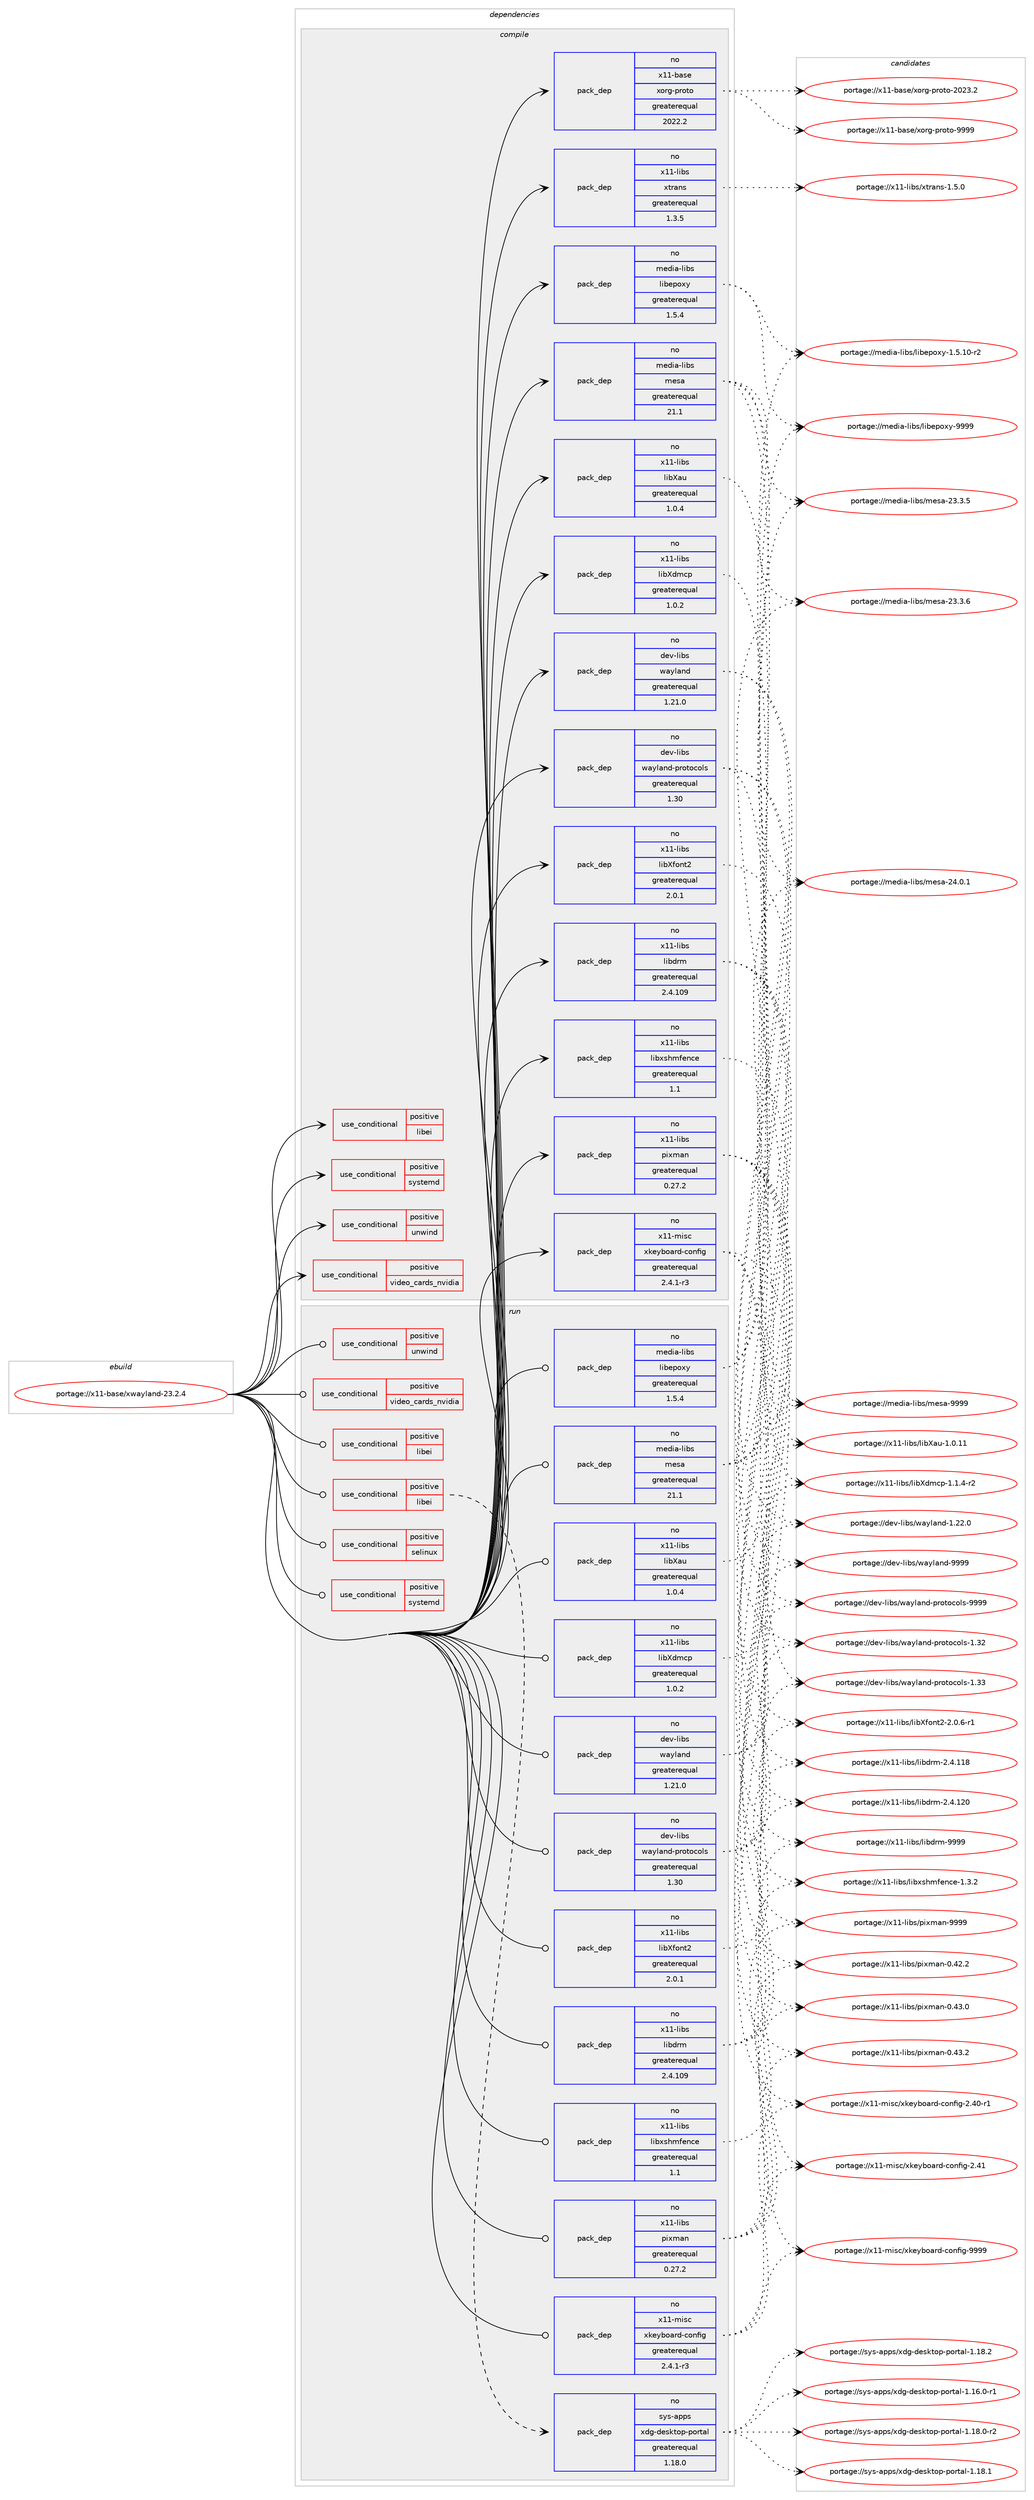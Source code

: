 digraph prolog {

# *************
# Graph options
# *************

newrank=true;
concentrate=true;
compound=true;
graph [rankdir=LR,fontname=Helvetica,fontsize=10,ranksep=1.5];#, ranksep=2.5, nodesep=0.2];
edge  [arrowhead=vee];
node  [fontname=Helvetica,fontsize=10];

# **********
# The ebuild
# **********

subgraph cluster_leftcol {
color=gray;
rank=same;
label=<<i>ebuild</i>>;
id [label="portage://x11-base/xwayland-23.2.4", color=red, width=4, href="../x11-base/xwayland-23.2.4.svg"];
}

# ****************
# The dependencies
# ****************

subgraph cluster_midcol {
color=gray;
label=<<i>dependencies</i>>;
subgraph cluster_compile {
fillcolor="#eeeeee";
style=filled;
label=<<i>compile</i>>;
subgraph cond17032 {
dependency25766 [label=<<TABLE BORDER="0" CELLBORDER="1" CELLSPACING="0" CELLPADDING="4"><TR><TD ROWSPAN="3" CELLPADDING="10">use_conditional</TD></TR><TR><TD>positive</TD></TR><TR><TD>libei</TD></TR></TABLE>>, shape=none, color=red];
# *** BEGIN UNKNOWN DEPENDENCY TYPE (TODO) ***
# dependency25766 -> package_dependency(portage://x11-base/xwayland-23.2.4,install,no,dev-libs,libei,none,[,,],[],[])
# *** END UNKNOWN DEPENDENCY TYPE (TODO) ***

}
id:e -> dependency25766:w [weight=20,style="solid",arrowhead="vee"];
subgraph cond17033 {
dependency25767 [label=<<TABLE BORDER="0" CELLBORDER="1" CELLSPACING="0" CELLPADDING="4"><TR><TD ROWSPAN="3" CELLPADDING="10">use_conditional</TD></TR><TR><TD>positive</TD></TR><TR><TD>systemd</TD></TR></TABLE>>, shape=none, color=red];
# *** BEGIN UNKNOWN DEPENDENCY TYPE (TODO) ***
# dependency25767 -> package_dependency(portage://x11-base/xwayland-23.2.4,install,no,sys-apps,systemd,none,[,,],[],[])
# *** END UNKNOWN DEPENDENCY TYPE (TODO) ***

}
id:e -> dependency25767:w [weight=20,style="solid",arrowhead="vee"];
subgraph cond17034 {
dependency25768 [label=<<TABLE BORDER="0" CELLBORDER="1" CELLSPACING="0" CELLPADDING="4"><TR><TD ROWSPAN="3" CELLPADDING="10">use_conditional</TD></TR><TR><TD>positive</TD></TR><TR><TD>unwind</TD></TR></TABLE>>, shape=none, color=red];
# *** BEGIN UNKNOWN DEPENDENCY TYPE (TODO) ***
# dependency25768 -> package_dependency(portage://x11-base/xwayland-23.2.4,install,no,sys-libs,libunwind,none,[,,],[],[])
# *** END UNKNOWN DEPENDENCY TYPE (TODO) ***

}
id:e -> dependency25768:w [weight=20,style="solid",arrowhead="vee"];
subgraph cond17035 {
dependency25769 [label=<<TABLE BORDER="0" CELLBORDER="1" CELLSPACING="0" CELLPADDING="4"><TR><TD ROWSPAN="3" CELLPADDING="10">use_conditional</TD></TR><TR><TD>positive</TD></TR><TR><TD>video_cards_nvidia</TD></TR></TABLE>>, shape=none, color=red];
# *** BEGIN UNKNOWN DEPENDENCY TYPE (TODO) ***
# dependency25769 -> package_dependency(portage://x11-base/xwayland-23.2.4,install,no,gui-libs,egl-wayland,none,[,,],[],[])
# *** END UNKNOWN DEPENDENCY TYPE (TODO) ***

}
id:e -> dependency25769:w [weight=20,style="solid",arrowhead="vee"];
# *** BEGIN UNKNOWN DEPENDENCY TYPE (TODO) ***
# id -> package_dependency(portage://x11-base/xwayland-23.2.4,install,no,dev-libs,libbsd,none,[,,],[],[])
# *** END UNKNOWN DEPENDENCY TYPE (TODO) ***

# *** BEGIN UNKNOWN DEPENDENCY TYPE (TODO) ***
# id -> package_dependency(portage://x11-base/xwayland-23.2.4,install,no,dev-libs,openssl,none,[,,],any_same_slot,[])
# *** END UNKNOWN DEPENDENCY TYPE (TODO) ***

subgraph pack8410 {
dependency25770 [label=<<TABLE BORDER="0" CELLBORDER="1" CELLSPACING="0" CELLPADDING="4" WIDTH="220"><TR><TD ROWSPAN="6" CELLPADDING="30">pack_dep</TD></TR><TR><TD WIDTH="110">no</TD></TR><TR><TD>dev-libs</TD></TR><TR><TD>wayland</TD></TR><TR><TD>greaterequal</TD></TR><TR><TD>1.21.0</TD></TR></TABLE>>, shape=none, color=blue];
}
id:e -> dependency25770:w [weight=20,style="solid",arrowhead="vee"];
subgraph pack8411 {
dependency25771 [label=<<TABLE BORDER="0" CELLBORDER="1" CELLSPACING="0" CELLPADDING="4" WIDTH="220"><TR><TD ROWSPAN="6" CELLPADDING="30">pack_dep</TD></TR><TR><TD WIDTH="110">no</TD></TR><TR><TD>dev-libs</TD></TR><TR><TD>wayland-protocols</TD></TR><TR><TD>greaterequal</TD></TR><TR><TD>1.30</TD></TR></TABLE>>, shape=none, color=blue];
}
id:e -> dependency25771:w [weight=20,style="solid",arrowhead="vee"];
# *** BEGIN UNKNOWN DEPENDENCY TYPE (TODO) ***
# id -> package_dependency(portage://x11-base/xwayland-23.2.4,install,no,media-fonts,font-util,none,[,,],[],[])
# *** END UNKNOWN DEPENDENCY TYPE (TODO) ***

subgraph pack8412 {
dependency25772 [label=<<TABLE BORDER="0" CELLBORDER="1" CELLSPACING="0" CELLPADDING="4" WIDTH="220"><TR><TD ROWSPAN="6" CELLPADDING="30">pack_dep</TD></TR><TR><TD WIDTH="110">no</TD></TR><TR><TD>media-libs</TD></TR><TR><TD>libepoxy</TD></TR><TR><TD>greaterequal</TD></TR><TR><TD>1.5.4</TD></TR></TABLE>>, shape=none, color=blue];
}
id:e -> dependency25772:w [weight=20,style="solid",arrowhead="vee"];
# *** BEGIN UNKNOWN DEPENDENCY TYPE (TODO) ***
# id -> package_dependency(portage://x11-base/xwayland-23.2.4,install,no,media-libs,libglvnd,none,[,,],[],[use(enable(X),none)])
# *** END UNKNOWN DEPENDENCY TYPE (TODO) ***

subgraph pack8413 {
dependency25773 [label=<<TABLE BORDER="0" CELLBORDER="1" CELLSPACING="0" CELLPADDING="4" WIDTH="220"><TR><TD ROWSPAN="6" CELLPADDING="30">pack_dep</TD></TR><TR><TD WIDTH="110">no</TD></TR><TR><TD>media-libs</TD></TR><TR><TD>mesa</TD></TR><TR><TD>greaterequal</TD></TR><TR><TD>21.1</TD></TR></TABLE>>, shape=none, color=blue];
}
id:e -> dependency25773:w [weight=20,style="solid",arrowhead="vee"];
subgraph pack8414 {
dependency25774 [label=<<TABLE BORDER="0" CELLBORDER="1" CELLSPACING="0" CELLPADDING="4" WIDTH="220"><TR><TD ROWSPAN="6" CELLPADDING="30">pack_dep</TD></TR><TR><TD WIDTH="110">no</TD></TR><TR><TD>x11-base</TD></TR><TR><TD>xorg-proto</TD></TR><TR><TD>greaterequal</TD></TR><TR><TD>2022.2</TD></TR></TABLE>>, shape=none, color=blue];
}
id:e -> dependency25774:w [weight=20,style="solid",arrowhead="vee"];
subgraph pack8415 {
dependency25775 [label=<<TABLE BORDER="0" CELLBORDER="1" CELLSPACING="0" CELLPADDING="4" WIDTH="220"><TR><TD ROWSPAN="6" CELLPADDING="30">pack_dep</TD></TR><TR><TD WIDTH="110">no</TD></TR><TR><TD>x11-libs</TD></TR><TR><TD>libXau</TD></TR><TR><TD>greaterequal</TD></TR><TR><TD>1.0.4</TD></TR></TABLE>>, shape=none, color=blue];
}
id:e -> dependency25775:w [weight=20,style="solid",arrowhead="vee"];
subgraph pack8416 {
dependency25776 [label=<<TABLE BORDER="0" CELLBORDER="1" CELLSPACING="0" CELLPADDING="4" WIDTH="220"><TR><TD ROWSPAN="6" CELLPADDING="30">pack_dep</TD></TR><TR><TD WIDTH="110">no</TD></TR><TR><TD>x11-libs</TD></TR><TR><TD>libXdmcp</TD></TR><TR><TD>greaterequal</TD></TR><TR><TD>1.0.2</TD></TR></TABLE>>, shape=none, color=blue];
}
id:e -> dependency25776:w [weight=20,style="solid",arrowhead="vee"];
subgraph pack8417 {
dependency25777 [label=<<TABLE BORDER="0" CELLBORDER="1" CELLSPACING="0" CELLPADDING="4" WIDTH="220"><TR><TD ROWSPAN="6" CELLPADDING="30">pack_dep</TD></TR><TR><TD WIDTH="110">no</TD></TR><TR><TD>x11-libs</TD></TR><TR><TD>libXfont2</TD></TR><TR><TD>greaterequal</TD></TR><TR><TD>2.0.1</TD></TR></TABLE>>, shape=none, color=blue];
}
id:e -> dependency25777:w [weight=20,style="solid",arrowhead="vee"];
subgraph pack8418 {
dependency25778 [label=<<TABLE BORDER="0" CELLBORDER="1" CELLSPACING="0" CELLPADDING="4" WIDTH="220"><TR><TD ROWSPAN="6" CELLPADDING="30">pack_dep</TD></TR><TR><TD WIDTH="110">no</TD></TR><TR><TD>x11-libs</TD></TR><TR><TD>libdrm</TD></TR><TR><TD>greaterequal</TD></TR><TR><TD>2.4.109</TD></TR></TABLE>>, shape=none, color=blue];
}
id:e -> dependency25778:w [weight=20,style="solid",arrowhead="vee"];
# *** BEGIN UNKNOWN DEPENDENCY TYPE (TODO) ***
# id -> package_dependency(portage://x11-base/xwayland-23.2.4,install,no,x11-libs,libxcvt,none,[,,],[],[])
# *** END UNKNOWN DEPENDENCY TYPE (TODO) ***

# *** BEGIN UNKNOWN DEPENDENCY TYPE (TODO) ***
# id -> package_dependency(portage://x11-base/xwayland-23.2.4,install,no,x11-libs,libxkbfile,none,[,,],[],[])
# *** END UNKNOWN DEPENDENCY TYPE (TODO) ***

subgraph pack8419 {
dependency25779 [label=<<TABLE BORDER="0" CELLBORDER="1" CELLSPACING="0" CELLPADDING="4" WIDTH="220"><TR><TD ROWSPAN="6" CELLPADDING="30">pack_dep</TD></TR><TR><TD WIDTH="110">no</TD></TR><TR><TD>x11-libs</TD></TR><TR><TD>libxshmfence</TD></TR><TR><TD>greaterequal</TD></TR><TR><TD>1.1</TD></TR></TABLE>>, shape=none, color=blue];
}
id:e -> dependency25779:w [weight=20,style="solid",arrowhead="vee"];
subgraph pack8420 {
dependency25780 [label=<<TABLE BORDER="0" CELLBORDER="1" CELLSPACING="0" CELLPADDING="4" WIDTH="220"><TR><TD ROWSPAN="6" CELLPADDING="30">pack_dep</TD></TR><TR><TD WIDTH="110">no</TD></TR><TR><TD>x11-libs</TD></TR><TR><TD>pixman</TD></TR><TR><TD>greaterequal</TD></TR><TR><TD>0.27.2</TD></TR></TABLE>>, shape=none, color=blue];
}
id:e -> dependency25780:w [weight=20,style="solid",arrowhead="vee"];
subgraph pack8421 {
dependency25781 [label=<<TABLE BORDER="0" CELLBORDER="1" CELLSPACING="0" CELLPADDING="4" WIDTH="220"><TR><TD ROWSPAN="6" CELLPADDING="30">pack_dep</TD></TR><TR><TD WIDTH="110">no</TD></TR><TR><TD>x11-libs</TD></TR><TR><TD>xtrans</TD></TR><TR><TD>greaterequal</TD></TR><TR><TD>1.3.5</TD></TR></TABLE>>, shape=none, color=blue];
}
id:e -> dependency25781:w [weight=20,style="solid",arrowhead="vee"];
subgraph pack8422 {
dependency25782 [label=<<TABLE BORDER="0" CELLBORDER="1" CELLSPACING="0" CELLPADDING="4" WIDTH="220"><TR><TD ROWSPAN="6" CELLPADDING="30">pack_dep</TD></TR><TR><TD WIDTH="110">no</TD></TR><TR><TD>x11-misc</TD></TR><TR><TD>xkeyboard-config</TD></TR><TR><TD>greaterequal</TD></TR><TR><TD>2.4.1-r3</TD></TR></TABLE>>, shape=none, color=blue];
}
id:e -> dependency25782:w [weight=20,style="solid",arrowhead="vee"];
}
subgraph cluster_compileandrun {
fillcolor="#eeeeee";
style=filled;
label=<<i>compile and run</i>>;
}
subgraph cluster_run {
fillcolor="#eeeeee";
style=filled;
label=<<i>run</i>>;
subgraph cond17036 {
dependency25783 [label=<<TABLE BORDER="0" CELLBORDER="1" CELLSPACING="0" CELLPADDING="4"><TR><TD ROWSPAN="3" CELLPADDING="10">use_conditional</TD></TR><TR><TD>positive</TD></TR><TR><TD>libei</TD></TR></TABLE>>, shape=none, color=red];
# *** BEGIN UNKNOWN DEPENDENCY TYPE (TODO) ***
# dependency25783 -> package_dependency(portage://x11-base/xwayland-23.2.4,run,no,dev-libs,libei,none,[,,],[],[])
# *** END UNKNOWN DEPENDENCY TYPE (TODO) ***

}
id:e -> dependency25783:w [weight=20,style="solid",arrowhead="odot"];
subgraph cond17037 {
dependency25784 [label=<<TABLE BORDER="0" CELLBORDER="1" CELLSPACING="0" CELLPADDING="4"><TR><TD ROWSPAN="3" CELLPADDING="10">use_conditional</TD></TR><TR><TD>positive</TD></TR><TR><TD>libei</TD></TR></TABLE>>, shape=none, color=red];
subgraph pack8423 {
dependency25785 [label=<<TABLE BORDER="0" CELLBORDER="1" CELLSPACING="0" CELLPADDING="4" WIDTH="220"><TR><TD ROWSPAN="6" CELLPADDING="30">pack_dep</TD></TR><TR><TD WIDTH="110">no</TD></TR><TR><TD>sys-apps</TD></TR><TR><TD>xdg-desktop-portal</TD></TR><TR><TD>greaterequal</TD></TR><TR><TD>1.18.0</TD></TR></TABLE>>, shape=none, color=blue];
}
dependency25784:e -> dependency25785:w [weight=20,style="dashed",arrowhead="vee"];
}
id:e -> dependency25784:w [weight=20,style="solid",arrowhead="odot"];
subgraph cond17038 {
dependency25786 [label=<<TABLE BORDER="0" CELLBORDER="1" CELLSPACING="0" CELLPADDING="4"><TR><TD ROWSPAN="3" CELLPADDING="10">use_conditional</TD></TR><TR><TD>positive</TD></TR><TR><TD>selinux</TD></TR></TABLE>>, shape=none, color=red];
# *** BEGIN UNKNOWN DEPENDENCY TYPE (TODO) ***
# dependency25786 -> package_dependency(portage://x11-base/xwayland-23.2.4,run,no,sec-policy,selinux-xserver,none,[,,],[],[])
# *** END UNKNOWN DEPENDENCY TYPE (TODO) ***

}
id:e -> dependency25786:w [weight=20,style="solid",arrowhead="odot"];
subgraph cond17039 {
dependency25787 [label=<<TABLE BORDER="0" CELLBORDER="1" CELLSPACING="0" CELLPADDING="4"><TR><TD ROWSPAN="3" CELLPADDING="10">use_conditional</TD></TR><TR><TD>positive</TD></TR><TR><TD>systemd</TD></TR></TABLE>>, shape=none, color=red];
# *** BEGIN UNKNOWN DEPENDENCY TYPE (TODO) ***
# dependency25787 -> package_dependency(portage://x11-base/xwayland-23.2.4,run,no,sys-apps,systemd,none,[,,],[],[])
# *** END UNKNOWN DEPENDENCY TYPE (TODO) ***

}
id:e -> dependency25787:w [weight=20,style="solid",arrowhead="odot"];
subgraph cond17040 {
dependency25788 [label=<<TABLE BORDER="0" CELLBORDER="1" CELLSPACING="0" CELLPADDING="4"><TR><TD ROWSPAN="3" CELLPADDING="10">use_conditional</TD></TR><TR><TD>positive</TD></TR><TR><TD>unwind</TD></TR></TABLE>>, shape=none, color=red];
# *** BEGIN UNKNOWN DEPENDENCY TYPE (TODO) ***
# dependency25788 -> package_dependency(portage://x11-base/xwayland-23.2.4,run,no,sys-libs,libunwind,none,[,,],[],[])
# *** END UNKNOWN DEPENDENCY TYPE (TODO) ***

}
id:e -> dependency25788:w [weight=20,style="solid",arrowhead="odot"];
subgraph cond17041 {
dependency25789 [label=<<TABLE BORDER="0" CELLBORDER="1" CELLSPACING="0" CELLPADDING="4"><TR><TD ROWSPAN="3" CELLPADDING="10">use_conditional</TD></TR><TR><TD>positive</TD></TR><TR><TD>video_cards_nvidia</TD></TR></TABLE>>, shape=none, color=red];
# *** BEGIN UNKNOWN DEPENDENCY TYPE (TODO) ***
# dependency25789 -> package_dependency(portage://x11-base/xwayland-23.2.4,run,no,gui-libs,egl-wayland,none,[,,],[],[])
# *** END UNKNOWN DEPENDENCY TYPE (TODO) ***

}
id:e -> dependency25789:w [weight=20,style="solid",arrowhead="odot"];
# *** BEGIN UNKNOWN DEPENDENCY TYPE (TODO) ***
# id -> package_dependency(portage://x11-base/xwayland-23.2.4,run,no,dev-libs,libbsd,none,[,,],[],[])
# *** END UNKNOWN DEPENDENCY TYPE (TODO) ***

# *** BEGIN UNKNOWN DEPENDENCY TYPE (TODO) ***
# id -> package_dependency(portage://x11-base/xwayland-23.2.4,run,no,dev-libs,openssl,none,[,,],any_same_slot,[])
# *** END UNKNOWN DEPENDENCY TYPE (TODO) ***

subgraph pack8424 {
dependency25790 [label=<<TABLE BORDER="0" CELLBORDER="1" CELLSPACING="0" CELLPADDING="4" WIDTH="220"><TR><TD ROWSPAN="6" CELLPADDING="30">pack_dep</TD></TR><TR><TD WIDTH="110">no</TD></TR><TR><TD>dev-libs</TD></TR><TR><TD>wayland</TD></TR><TR><TD>greaterequal</TD></TR><TR><TD>1.21.0</TD></TR></TABLE>>, shape=none, color=blue];
}
id:e -> dependency25790:w [weight=20,style="solid",arrowhead="odot"];
subgraph pack8425 {
dependency25791 [label=<<TABLE BORDER="0" CELLBORDER="1" CELLSPACING="0" CELLPADDING="4" WIDTH="220"><TR><TD ROWSPAN="6" CELLPADDING="30">pack_dep</TD></TR><TR><TD WIDTH="110">no</TD></TR><TR><TD>dev-libs</TD></TR><TR><TD>wayland-protocols</TD></TR><TR><TD>greaterequal</TD></TR><TR><TD>1.30</TD></TR></TABLE>>, shape=none, color=blue];
}
id:e -> dependency25791:w [weight=20,style="solid",arrowhead="odot"];
# *** BEGIN UNKNOWN DEPENDENCY TYPE (TODO) ***
# id -> package_dependency(portage://x11-base/xwayland-23.2.4,run,no,media-fonts,font-util,none,[,,],[],[])
# *** END UNKNOWN DEPENDENCY TYPE (TODO) ***

subgraph pack8426 {
dependency25792 [label=<<TABLE BORDER="0" CELLBORDER="1" CELLSPACING="0" CELLPADDING="4" WIDTH="220"><TR><TD ROWSPAN="6" CELLPADDING="30">pack_dep</TD></TR><TR><TD WIDTH="110">no</TD></TR><TR><TD>media-libs</TD></TR><TR><TD>libepoxy</TD></TR><TR><TD>greaterequal</TD></TR><TR><TD>1.5.4</TD></TR></TABLE>>, shape=none, color=blue];
}
id:e -> dependency25792:w [weight=20,style="solid",arrowhead="odot"];
# *** BEGIN UNKNOWN DEPENDENCY TYPE (TODO) ***
# id -> package_dependency(portage://x11-base/xwayland-23.2.4,run,no,media-libs,libglvnd,none,[,,],[],[use(enable(X),none)])
# *** END UNKNOWN DEPENDENCY TYPE (TODO) ***

subgraph pack8427 {
dependency25793 [label=<<TABLE BORDER="0" CELLBORDER="1" CELLSPACING="0" CELLPADDING="4" WIDTH="220"><TR><TD ROWSPAN="6" CELLPADDING="30">pack_dep</TD></TR><TR><TD WIDTH="110">no</TD></TR><TR><TD>media-libs</TD></TR><TR><TD>mesa</TD></TR><TR><TD>greaterequal</TD></TR><TR><TD>21.1</TD></TR></TABLE>>, shape=none, color=blue];
}
id:e -> dependency25793:w [weight=20,style="solid",arrowhead="odot"];
# *** BEGIN UNKNOWN DEPENDENCY TYPE (TODO) ***
# id -> package_dependency(portage://x11-base/xwayland-23.2.4,run,no,x11-apps,xkbcomp,none,[,,],[],[])
# *** END UNKNOWN DEPENDENCY TYPE (TODO) ***

subgraph pack8428 {
dependency25794 [label=<<TABLE BORDER="0" CELLBORDER="1" CELLSPACING="0" CELLPADDING="4" WIDTH="220"><TR><TD ROWSPAN="6" CELLPADDING="30">pack_dep</TD></TR><TR><TD WIDTH="110">no</TD></TR><TR><TD>x11-libs</TD></TR><TR><TD>libXau</TD></TR><TR><TD>greaterequal</TD></TR><TR><TD>1.0.4</TD></TR></TABLE>>, shape=none, color=blue];
}
id:e -> dependency25794:w [weight=20,style="solid",arrowhead="odot"];
subgraph pack8429 {
dependency25795 [label=<<TABLE BORDER="0" CELLBORDER="1" CELLSPACING="0" CELLPADDING="4" WIDTH="220"><TR><TD ROWSPAN="6" CELLPADDING="30">pack_dep</TD></TR><TR><TD WIDTH="110">no</TD></TR><TR><TD>x11-libs</TD></TR><TR><TD>libXdmcp</TD></TR><TR><TD>greaterequal</TD></TR><TR><TD>1.0.2</TD></TR></TABLE>>, shape=none, color=blue];
}
id:e -> dependency25795:w [weight=20,style="solid",arrowhead="odot"];
subgraph pack8430 {
dependency25796 [label=<<TABLE BORDER="0" CELLBORDER="1" CELLSPACING="0" CELLPADDING="4" WIDTH="220"><TR><TD ROWSPAN="6" CELLPADDING="30">pack_dep</TD></TR><TR><TD WIDTH="110">no</TD></TR><TR><TD>x11-libs</TD></TR><TR><TD>libXfont2</TD></TR><TR><TD>greaterequal</TD></TR><TR><TD>2.0.1</TD></TR></TABLE>>, shape=none, color=blue];
}
id:e -> dependency25796:w [weight=20,style="solid",arrowhead="odot"];
subgraph pack8431 {
dependency25797 [label=<<TABLE BORDER="0" CELLBORDER="1" CELLSPACING="0" CELLPADDING="4" WIDTH="220"><TR><TD ROWSPAN="6" CELLPADDING="30">pack_dep</TD></TR><TR><TD WIDTH="110">no</TD></TR><TR><TD>x11-libs</TD></TR><TR><TD>libdrm</TD></TR><TR><TD>greaterequal</TD></TR><TR><TD>2.4.109</TD></TR></TABLE>>, shape=none, color=blue];
}
id:e -> dependency25797:w [weight=20,style="solid",arrowhead="odot"];
# *** BEGIN UNKNOWN DEPENDENCY TYPE (TODO) ***
# id -> package_dependency(portage://x11-base/xwayland-23.2.4,run,no,x11-libs,libxcvt,none,[,,],[],[])
# *** END UNKNOWN DEPENDENCY TYPE (TODO) ***

# *** BEGIN UNKNOWN DEPENDENCY TYPE (TODO) ***
# id -> package_dependency(portage://x11-base/xwayland-23.2.4,run,no,x11-libs,libxkbfile,none,[,,],[],[])
# *** END UNKNOWN DEPENDENCY TYPE (TODO) ***

subgraph pack8432 {
dependency25798 [label=<<TABLE BORDER="0" CELLBORDER="1" CELLSPACING="0" CELLPADDING="4" WIDTH="220"><TR><TD ROWSPAN="6" CELLPADDING="30">pack_dep</TD></TR><TR><TD WIDTH="110">no</TD></TR><TR><TD>x11-libs</TD></TR><TR><TD>libxshmfence</TD></TR><TR><TD>greaterequal</TD></TR><TR><TD>1.1</TD></TR></TABLE>>, shape=none, color=blue];
}
id:e -> dependency25798:w [weight=20,style="solid",arrowhead="odot"];
subgraph pack8433 {
dependency25799 [label=<<TABLE BORDER="0" CELLBORDER="1" CELLSPACING="0" CELLPADDING="4" WIDTH="220"><TR><TD ROWSPAN="6" CELLPADDING="30">pack_dep</TD></TR><TR><TD WIDTH="110">no</TD></TR><TR><TD>x11-libs</TD></TR><TR><TD>pixman</TD></TR><TR><TD>greaterequal</TD></TR><TR><TD>0.27.2</TD></TR></TABLE>>, shape=none, color=blue];
}
id:e -> dependency25799:w [weight=20,style="solid",arrowhead="odot"];
subgraph pack8434 {
dependency25800 [label=<<TABLE BORDER="0" CELLBORDER="1" CELLSPACING="0" CELLPADDING="4" WIDTH="220"><TR><TD ROWSPAN="6" CELLPADDING="30">pack_dep</TD></TR><TR><TD WIDTH="110">no</TD></TR><TR><TD>x11-misc</TD></TR><TR><TD>xkeyboard-config</TD></TR><TR><TD>greaterequal</TD></TR><TR><TD>2.4.1-r3</TD></TR></TABLE>>, shape=none, color=blue];
}
id:e -> dependency25800:w [weight=20,style="solid",arrowhead="odot"];
}
}

# **************
# The candidates
# **************

subgraph cluster_choices {
rank=same;
color=gray;
label=<<i>candidates</i>>;

subgraph choice8410 {
color=black;
nodesep=1;
choice100101118451081059811547119971211089711010045494650504648 [label="portage://dev-libs/wayland-1.22.0", color=red, width=4,href="../dev-libs/wayland-1.22.0.svg"];
choice10010111845108105981154711997121108971101004557575757 [label="portage://dev-libs/wayland-9999", color=red, width=4,href="../dev-libs/wayland-9999.svg"];
dependency25770:e -> choice100101118451081059811547119971211089711010045494650504648:w [style=dotted,weight="100"];
dependency25770:e -> choice10010111845108105981154711997121108971101004557575757:w [style=dotted,weight="100"];
}
subgraph choice8411 {
color=black;
nodesep=1;
choice100101118451081059811547119971211089711010045112114111116111991111081154549465150 [label="portage://dev-libs/wayland-protocols-1.32", color=red, width=4,href="../dev-libs/wayland-protocols-1.32.svg"];
choice100101118451081059811547119971211089711010045112114111116111991111081154549465151 [label="portage://dev-libs/wayland-protocols-1.33", color=red, width=4,href="../dev-libs/wayland-protocols-1.33.svg"];
choice100101118451081059811547119971211089711010045112114111116111991111081154557575757 [label="portage://dev-libs/wayland-protocols-9999", color=red, width=4,href="../dev-libs/wayland-protocols-9999.svg"];
dependency25771:e -> choice100101118451081059811547119971211089711010045112114111116111991111081154549465150:w [style=dotted,weight="100"];
dependency25771:e -> choice100101118451081059811547119971211089711010045112114111116111991111081154549465151:w [style=dotted,weight="100"];
dependency25771:e -> choice100101118451081059811547119971211089711010045112114111116111991111081154557575757:w [style=dotted,weight="100"];
}
subgraph choice8412 {
color=black;
nodesep=1;
choice1091011001059745108105981154710810598101112111120121454946534649484511450 [label="portage://media-libs/libepoxy-1.5.10-r2", color=red, width=4,href="../media-libs/libepoxy-1.5.10-r2.svg"];
choice10910110010597451081059811547108105981011121111201214557575757 [label="portage://media-libs/libepoxy-9999", color=red, width=4,href="../media-libs/libepoxy-9999.svg"];
dependency25772:e -> choice1091011001059745108105981154710810598101112111120121454946534649484511450:w [style=dotted,weight="100"];
dependency25772:e -> choice10910110010597451081059811547108105981011121111201214557575757:w [style=dotted,weight="100"];
}
subgraph choice8413 {
color=black;
nodesep=1;
choice109101100105974510810598115471091011159745505146514653 [label="portage://media-libs/mesa-23.3.5", color=red, width=4,href="../media-libs/mesa-23.3.5.svg"];
choice109101100105974510810598115471091011159745505146514654 [label="portage://media-libs/mesa-23.3.6", color=red, width=4,href="../media-libs/mesa-23.3.6.svg"];
choice109101100105974510810598115471091011159745505246484649 [label="portage://media-libs/mesa-24.0.1", color=red, width=4,href="../media-libs/mesa-24.0.1.svg"];
choice10910110010597451081059811547109101115974557575757 [label="portage://media-libs/mesa-9999", color=red, width=4,href="../media-libs/mesa-9999.svg"];
dependency25773:e -> choice109101100105974510810598115471091011159745505146514653:w [style=dotted,weight="100"];
dependency25773:e -> choice109101100105974510810598115471091011159745505146514654:w [style=dotted,weight="100"];
dependency25773:e -> choice109101100105974510810598115471091011159745505246484649:w [style=dotted,weight="100"];
dependency25773:e -> choice10910110010597451081059811547109101115974557575757:w [style=dotted,weight="100"];
}
subgraph choice8414 {
color=black;
nodesep=1;
choice1204949459897115101471201111141034511211411111611145504850514650 [label="portage://x11-base/xorg-proto-2023.2", color=red, width=4,href="../x11-base/xorg-proto-2023.2.svg"];
choice120494945989711510147120111114103451121141111161114557575757 [label="portage://x11-base/xorg-proto-9999", color=red, width=4,href="../x11-base/xorg-proto-9999.svg"];
dependency25774:e -> choice1204949459897115101471201111141034511211411111611145504850514650:w [style=dotted,weight="100"];
dependency25774:e -> choice120494945989711510147120111114103451121141111161114557575757:w [style=dotted,weight="100"];
}
subgraph choice8415 {
color=black;
nodesep=1;
choice120494945108105981154710810598889711745494648464949 [label="portage://x11-libs/libXau-1.0.11", color=red, width=4,href="../x11-libs/libXau-1.0.11.svg"];
dependency25775:e -> choice120494945108105981154710810598889711745494648464949:w [style=dotted,weight="100"];
}
subgraph choice8416 {
color=black;
nodesep=1;
choice12049494510810598115471081059888100109991124549464946524511450 [label="portage://x11-libs/libXdmcp-1.1.4-r2", color=red, width=4,href="../x11-libs/libXdmcp-1.1.4-r2.svg"];
dependency25776:e -> choice12049494510810598115471081059888100109991124549464946524511450:w [style=dotted,weight="100"];
}
subgraph choice8417 {
color=black;
nodesep=1;
choice12049494510810598115471081059888102111110116504550464846544511449 [label="portage://x11-libs/libXfont2-2.0.6-r1", color=red, width=4,href="../x11-libs/libXfont2-2.0.6-r1.svg"];
dependency25777:e -> choice12049494510810598115471081059888102111110116504550464846544511449:w [style=dotted,weight="100"];
}
subgraph choice8418 {
color=black;
nodesep=1;
choice1204949451081059811547108105981001141094550465246494956 [label="portage://x11-libs/libdrm-2.4.118", color=red, width=4,href="../x11-libs/libdrm-2.4.118.svg"];
choice1204949451081059811547108105981001141094550465246495048 [label="portage://x11-libs/libdrm-2.4.120", color=red, width=4,href="../x11-libs/libdrm-2.4.120.svg"];
choice1204949451081059811547108105981001141094557575757 [label="portage://x11-libs/libdrm-9999", color=red, width=4,href="../x11-libs/libdrm-9999.svg"];
dependency25778:e -> choice1204949451081059811547108105981001141094550465246494956:w [style=dotted,weight="100"];
dependency25778:e -> choice1204949451081059811547108105981001141094550465246495048:w [style=dotted,weight="100"];
dependency25778:e -> choice1204949451081059811547108105981001141094557575757:w [style=dotted,weight="100"];
}
subgraph choice8419 {
color=black;
nodesep=1;
choice12049494510810598115471081059812011510410910210111099101454946514650 [label="portage://x11-libs/libxshmfence-1.3.2", color=red, width=4,href="../x11-libs/libxshmfence-1.3.2.svg"];
dependency25779:e -> choice12049494510810598115471081059812011510410910210111099101454946514650:w [style=dotted,weight="100"];
}
subgraph choice8420 {
color=black;
nodesep=1;
choice12049494510810598115471121051201099711045484652504650 [label="portage://x11-libs/pixman-0.42.2", color=red, width=4,href="../x11-libs/pixman-0.42.2.svg"];
choice12049494510810598115471121051201099711045484652514648 [label="portage://x11-libs/pixman-0.43.0", color=red, width=4,href="../x11-libs/pixman-0.43.0.svg"];
choice12049494510810598115471121051201099711045484652514650 [label="portage://x11-libs/pixman-0.43.2", color=red, width=4,href="../x11-libs/pixman-0.43.2.svg"];
choice1204949451081059811547112105120109971104557575757 [label="portage://x11-libs/pixman-9999", color=red, width=4,href="../x11-libs/pixman-9999.svg"];
dependency25780:e -> choice12049494510810598115471121051201099711045484652504650:w [style=dotted,weight="100"];
dependency25780:e -> choice12049494510810598115471121051201099711045484652514648:w [style=dotted,weight="100"];
dependency25780:e -> choice12049494510810598115471121051201099711045484652514650:w [style=dotted,weight="100"];
dependency25780:e -> choice1204949451081059811547112105120109971104557575757:w [style=dotted,weight="100"];
}
subgraph choice8421 {
color=black;
nodesep=1;
choice120494945108105981154712011611497110115454946534648 [label="portage://x11-libs/xtrans-1.5.0", color=red, width=4,href="../x11-libs/xtrans-1.5.0.svg"];
dependency25781:e -> choice120494945108105981154712011611497110115454946534648:w [style=dotted,weight="100"];
}
subgraph choice8422 {
color=black;
nodesep=1;
choice12049494510910511599471201071011219811197114100459911111010210510345504652484511449 [label="portage://x11-misc/xkeyboard-config-2.40-r1", color=red, width=4,href="../x11-misc/xkeyboard-config-2.40-r1.svg"];
choice1204949451091051159947120107101121981119711410045991111101021051034550465249 [label="portage://x11-misc/xkeyboard-config-2.41", color=red, width=4,href="../x11-misc/xkeyboard-config-2.41.svg"];
choice1204949451091051159947120107101121981119711410045991111101021051034557575757 [label="portage://x11-misc/xkeyboard-config-9999", color=red, width=4,href="../x11-misc/xkeyboard-config-9999.svg"];
dependency25782:e -> choice12049494510910511599471201071011219811197114100459911111010210510345504652484511449:w [style=dotted,weight="100"];
dependency25782:e -> choice1204949451091051159947120107101121981119711410045991111101021051034550465249:w [style=dotted,weight="100"];
dependency25782:e -> choice1204949451091051159947120107101121981119711410045991111101021051034557575757:w [style=dotted,weight="100"];
}
subgraph choice8423 {
color=black;
nodesep=1;
choice115121115459711211211547120100103451001011151071161111124511211111411697108454946495446484511449 [label="portage://sys-apps/xdg-desktop-portal-1.16.0-r1", color=red, width=4,href="../sys-apps/xdg-desktop-portal-1.16.0-r1.svg"];
choice115121115459711211211547120100103451001011151071161111124511211111411697108454946495646484511450 [label="portage://sys-apps/xdg-desktop-portal-1.18.0-r2", color=red, width=4,href="../sys-apps/xdg-desktop-portal-1.18.0-r2.svg"];
choice11512111545971121121154712010010345100101115107116111112451121111141169710845494649564649 [label="portage://sys-apps/xdg-desktop-portal-1.18.1", color=red, width=4,href="../sys-apps/xdg-desktop-portal-1.18.1.svg"];
choice11512111545971121121154712010010345100101115107116111112451121111141169710845494649564650 [label="portage://sys-apps/xdg-desktop-portal-1.18.2", color=red, width=4,href="../sys-apps/xdg-desktop-portal-1.18.2.svg"];
dependency25785:e -> choice115121115459711211211547120100103451001011151071161111124511211111411697108454946495446484511449:w [style=dotted,weight="100"];
dependency25785:e -> choice115121115459711211211547120100103451001011151071161111124511211111411697108454946495646484511450:w [style=dotted,weight="100"];
dependency25785:e -> choice11512111545971121121154712010010345100101115107116111112451121111141169710845494649564649:w [style=dotted,weight="100"];
dependency25785:e -> choice11512111545971121121154712010010345100101115107116111112451121111141169710845494649564650:w [style=dotted,weight="100"];
}
subgraph choice8424 {
color=black;
nodesep=1;
choice100101118451081059811547119971211089711010045494650504648 [label="portage://dev-libs/wayland-1.22.0", color=red, width=4,href="../dev-libs/wayland-1.22.0.svg"];
choice10010111845108105981154711997121108971101004557575757 [label="portage://dev-libs/wayland-9999", color=red, width=4,href="../dev-libs/wayland-9999.svg"];
dependency25790:e -> choice100101118451081059811547119971211089711010045494650504648:w [style=dotted,weight="100"];
dependency25790:e -> choice10010111845108105981154711997121108971101004557575757:w [style=dotted,weight="100"];
}
subgraph choice8425 {
color=black;
nodesep=1;
choice100101118451081059811547119971211089711010045112114111116111991111081154549465150 [label="portage://dev-libs/wayland-protocols-1.32", color=red, width=4,href="../dev-libs/wayland-protocols-1.32.svg"];
choice100101118451081059811547119971211089711010045112114111116111991111081154549465151 [label="portage://dev-libs/wayland-protocols-1.33", color=red, width=4,href="../dev-libs/wayland-protocols-1.33.svg"];
choice100101118451081059811547119971211089711010045112114111116111991111081154557575757 [label="portage://dev-libs/wayland-protocols-9999", color=red, width=4,href="../dev-libs/wayland-protocols-9999.svg"];
dependency25791:e -> choice100101118451081059811547119971211089711010045112114111116111991111081154549465150:w [style=dotted,weight="100"];
dependency25791:e -> choice100101118451081059811547119971211089711010045112114111116111991111081154549465151:w [style=dotted,weight="100"];
dependency25791:e -> choice100101118451081059811547119971211089711010045112114111116111991111081154557575757:w [style=dotted,weight="100"];
}
subgraph choice8426 {
color=black;
nodesep=1;
choice1091011001059745108105981154710810598101112111120121454946534649484511450 [label="portage://media-libs/libepoxy-1.5.10-r2", color=red, width=4,href="../media-libs/libepoxy-1.5.10-r2.svg"];
choice10910110010597451081059811547108105981011121111201214557575757 [label="portage://media-libs/libepoxy-9999", color=red, width=4,href="../media-libs/libepoxy-9999.svg"];
dependency25792:e -> choice1091011001059745108105981154710810598101112111120121454946534649484511450:w [style=dotted,weight="100"];
dependency25792:e -> choice10910110010597451081059811547108105981011121111201214557575757:w [style=dotted,weight="100"];
}
subgraph choice8427 {
color=black;
nodesep=1;
choice109101100105974510810598115471091011159745505146514653 [label="portage://media-libs/mesa-23.3.5", color=red, width=4,href="../media-libs/mesa-23.3.5.svg"];
choice109101100105974510810598115471091011159745505146514654 [label="portage://media-libs/mesa-23.3.6", color=red, width=4,href="../media-libs/mesa-23.3.6.svg"];
choice109101100105974510810598115471091011159745505246484649 [label="portage://media-libs/mesa-24.0.1", color=red, width=4,href="../media-libs/mesa-24.0.1.svg"];
choice10910110010597451081059811547109101115974557575757 [label="portage://media-libs/mesa-9999", color=red, width=4,href="../media-libs/mesa-9999.svg"];
dependency25793:e -> choice109101100105974510810598115471091011159745505146514653:w [style=dotted,weight="100"];
dependency25793:e -> choice109101100105974510810598115471091011159745505146514654:w [style=dotted,weight="100"];
dependency25793:e -> choice109101100105974510810598115471091011159745505246484649:w [style=dotted,weight="100"];
dependency25793:e -> choice10910110010597451081059811547109101115974557575757:w [style=dotted,weight="100"];
}
subgraph choice8428 {
color=black;
nodesep=1;
choice120494945108105981154710810598889711745494648464949 [label="portage://x11-libs/libXau-1.0.11", color=red, width=4,href="../x11-libs/libXau-1.0.11.svg"];
dependency25794:e -> choice120494945108105981154710810598889711745494648464949:w [style=dotted,weight="100"];
}
subgraph choice8429 {
color=black;
nodesep=1;
choice12049494510810598115471081059888100109991124549464946524511450 [label="portage://x11-libs/libXdmcp-1.1.4-r2", color=red, width=4,href="../x11-libs/libXdmcp-1.1.4-r2.svg"];
dependency25795:e -> choice12049494510810598115471081059888100109991124549464946524511450:w [style=dotted,weight="100"];
}
subgraph choice8430 {
color=black;
nodesep=1;
choice12049494510810598115471081059888102111110116504550464846544511449 [label="portage://x11-libs/libXfont2-2.0.6-r1", color=red, width=4,href="../x11-libs/libXfont2-2.0.6-r1.svg"];
dependency25796:e -> choice12049494510810598115471081059888102111110116504550464846544511449:w [style=dotted,weight="100"];
}
subgraph choice8431 {
color=black;
nodesep=1;
choice1204949451081059811547108105981001141094550465246494956 [label="portage://x11-libs/libdrm-2.4.118", color=red, width=4,href="../x11-libs/libdrm-2.4.118.svg"];
choice1204949451081059811547108105981001141094550465246495048 [label="portage://x11-libs/libdrm-2.4.120", color=red, width=4,href="../x11-libs/libdrm-2.4.120.svg"];
choice1204949451081059811547108105981001141094557575757 [label="portage://x11-libs/libdrm-9999", color=red, width=4,href="../x11-libs/libdrm-9999.svg"];
dependency25797:e -> choice1204949451081059811547108105981001141094550465246494956:w [style=dotted,weight="100"];
dependency25797:e -> choice1204949451081059811547108105981001141094550465246495048:w [style=dotted,weight="100"];
dependency25797:e -> choice1204949451081059811547108105981001141094557575757:w [style=dotted,weight="100"];
}
subgraph choice8432 {
color=black;
nodesep=1;
choice12049494510810598115471081059812011510410910210111099101454946514650 [label="portage://x11-libs/libxshmfence-1.3.2", color=red, width=4,href="../x11-libs/libxshmfence-1.3.2.svg"];
dependency25798:e -> choice12049494510810598115471081059812011510410910210111099101454946514650:w [style=dotted,weight="100"];
}
subgraph choice8433 {
color=black;
nodesep=1;
choice12049494510810598115471121051201099711045484652504650 [label="portage://x11-libs/pixman-0.42.2", color=red, width=4,href="../x11-libs/pixman-0.42.2.svg"];
choice12049494510810598115471121051201099711045484652514648 [label="portage://x11-libs/pixman-0.43.0", color=red, width=4,href="../x11-libs/pixman-0.43.0.svg"];
choice12049494510810598115471121051201099711045484652514650 [label="portage://x11-libs/pixman-0.43.2", color=red, width=4,href="../x11-libs/pixman-0.43.2.svg"];
choice1204949451081059811547112105120109971104557575757 [label="portage://x11-libs/pixman-9999", color=red, width=4,href="../x11-libs/pixman-9999.svg"];
dependency25799:e -> choice12049494510810598115471121051201099711045484652504650:w [style=dotted,weight="100"];
dependency25799:e -> choice12049494510810598115471121051201099711045484652514648:w [style=dotted,weight="100"];
dependency25799:e -> choice12049494510810598115471121051201099711045484652514650:w [style=dotted,weight="100"];
dependency25799:e -> choice1204949451081059811547112105120109971104557575757:w [style=dotted,weight="100"];
}
subgraph choice8434 {
color=black;
nodesep=1;
choice12049494510910511599471201071011219811197114100459911111010210510345504652484511449 [label="portage://x11-misc/xkeyboard-config-2.40-r1", color=red, width=4,href="../x11-misc/xkeyboard-config-2.40-r1.svg"];
choice1204949451091051159947120107101121981119711410045991111101021051034550465249 [label="portage://x11-misc/xkeyboard-config-2.41", color=red, width=4,href="../x11-misc/xkeyboard-config-2.41.svg"];
choice1204949451091051159947120107101121981119711410045991111101021051034557575757 [label="portage://x11-misc/xkeyboard-config-9999", color=red, width=4,href="../x11-misc/xkeyboard-config-9999.svg"];
dependency25800:e -> choice12049494510910511599471201071011219811197114100459911111010210510345504652484511449:w [style=dotted,weight="100"];
dependency25800:e -> choice1204949451091051159947120107101121981119711410045991111101021051034550465249:w [style=dotted,weight="100"];
dependency25800:e -> choice1204949451091051159947120107101121981119711410045991111101021051034557575757:w [style=dotted,weight="100"];
}
}

}

